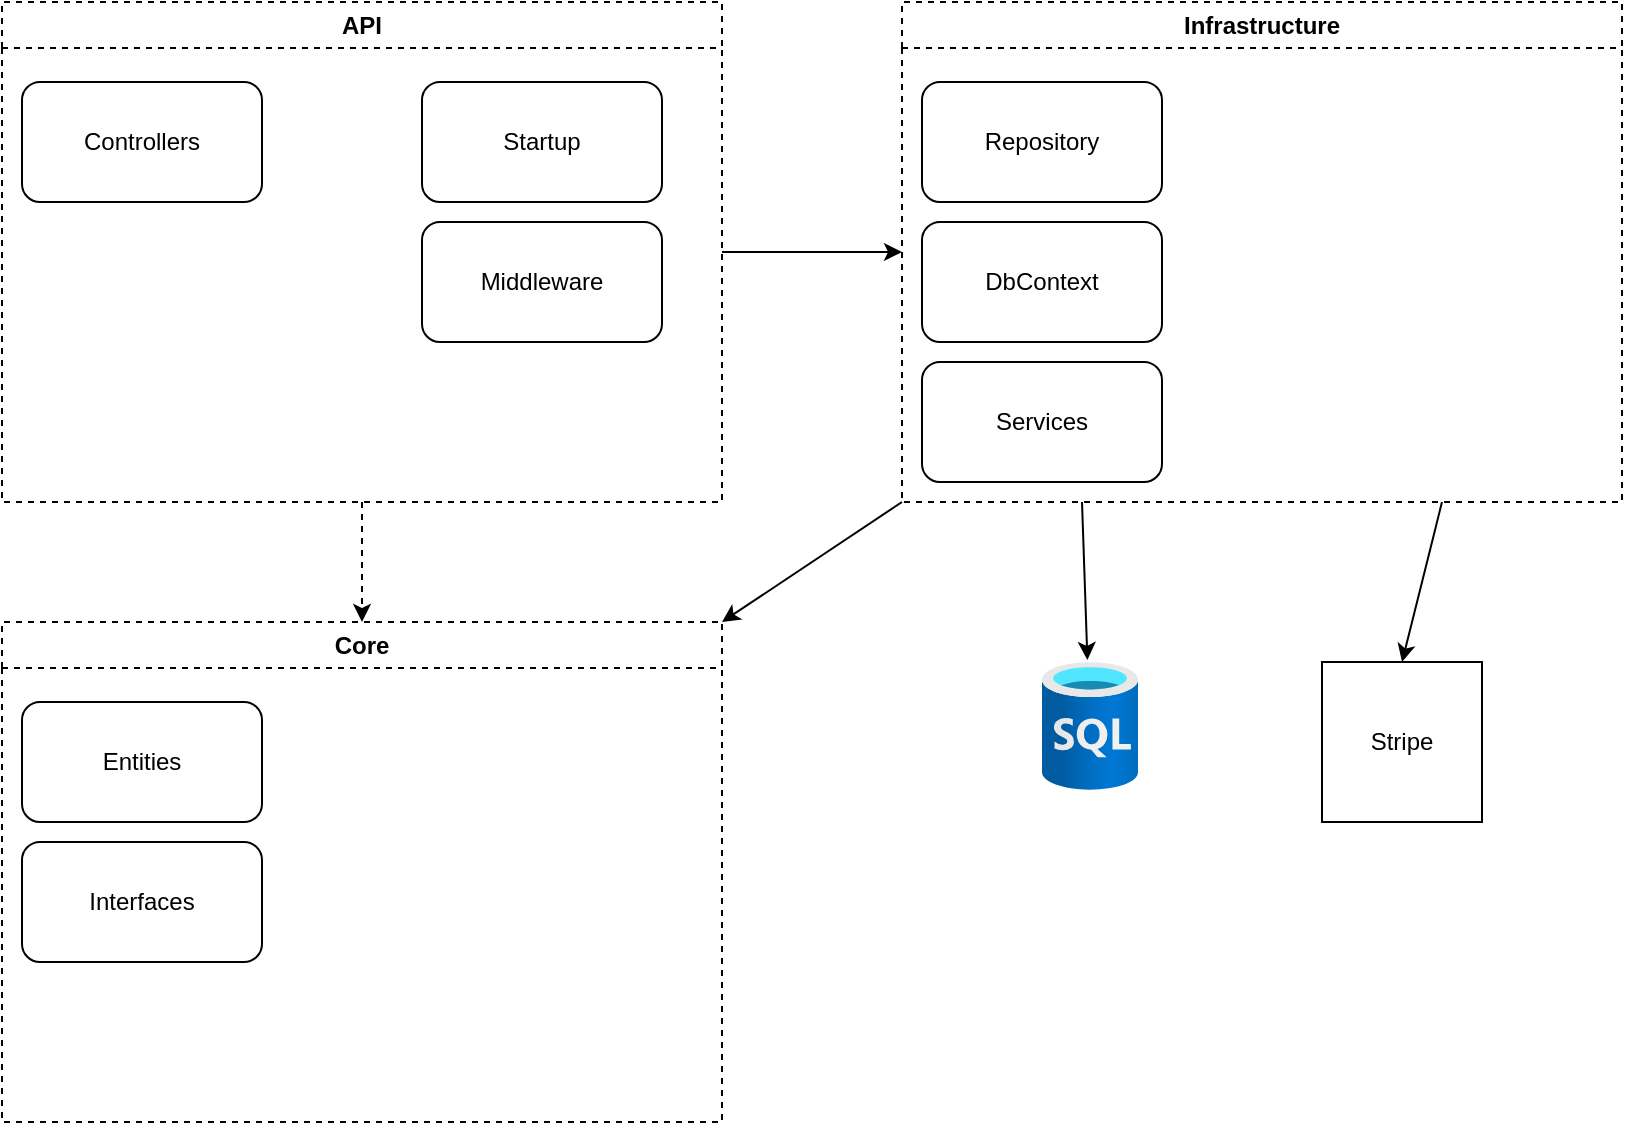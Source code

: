 <mxfile>
    <diagram id="2YYjg8VIK26Sb7Bbo02Y" name="Page-1">
        <mxGraphModel dx="1296" dy="611" grid="1" gridSize="10" guides="1" tooltips="1" connect="1" arrows="1" fold="1" page="1" pageScale="1" pageWidth="850" pageHeight="1100" math="0" shadow="0">
            <root>
                <mxCell id="0"/>
                <mxCell id="1" parent="0"/>
                <mxCell id="2" value="Controllers" style="rounded=1;whiteSpace=wrap;html=1;" vertex="1" parent="1">
                    <mxGeometry x="80" y="100" width="120" height="60" as="geometry"/>
                </mxCell>
                <mxCell id="3" value="Startup" style="rounded=1;whiteSpace=wrap;html=1;" vertex="1" parent="1">
                    <mxGeometry x="280" y="100" width="120" height="60" as="geometry"/>
                </mxCell>
                <mxCell id="4" value="Middleware" style="rounded=1;whiteSpace=wrap;html=1;" vertex="1" parent="1">
                    <mxGeometry x="280" y="170" width="120" height="60" as="geometry"/>
                </mxCell>
                <mxCell id="12" style="edgeStyle=none;html=1;entryX=0;entryY=0.5;entryDx=0;entryDy=0;" edge="1" parent="1" source="6" target="7">
                    <mxGeometry relative="1" as="geometry"/>
                </mxCell>
                <mxCell id="15" style="edgeStyle=none;html=1;exitX=0.5;exitY=1;exitDx=0;exitDy=0;entryX=0.5;entryY=0;entryDx=0;entryDy=0;dashed=1;" edge="1" parent="1" source="6" target="13">
                    <mxGeometry relative="1" as="geometry"/>
                </mxCell>
                <mxCell id="6" value="API" style="swimlane;whiteSpace=wrap;html=1;dashed=1;" vertex="1" parent="1">
                    <mxGeometry x="70" y="60" width="360" height="250" as="geometry">
                        <mxRectangle x="70" y="60" width="60" height="30" as="alternateBounds"/>
                    </mxGeometry>
                </mxCell>
                <mxCell id="14" style="edgeStyle=none;html=1;exitX=0;exitY=1;exitDx=0;exitDy=0;entryX=1;entryY=0;entryDx=0;entryDy=0;" edge="1" parent="1" source="7" target="13">
                    <mxGeometry relative="1" as="geometry"/>
                </mxCell>
                <mxCell id="21" style="edgeStyle=none;html=1;exitX=0.75;exitY=1;exitDx=0;exitDy=0;entryX=0.5;entryY=0;entryDx=0;entryDy=0;" edge="1" parent="1" source="7" target="20">
                    <mxGeometry relative="1" as="geometry"/>
                </mxCell>
                <mxCell id="7" value="Infrastructure" style="swimlane;whiteSpace=wrap;html=1;dashed=1;" vertex="1" parent="1">
                    <mxGeometry x="520" y="60" width="360" height="250" as="geometry">
                        <mxRectangle x="70" y="60" width="60" height="30" as="alternateBounds"/>
                    </mxGeometry>
                </mxCell>
                <mxCell id="8" value="Repository" style="rounded=1;whiteSpace=wrap;html=1;" vertex="1" parent="7">
                    <mxGeometry x="10" y="40" width="120" height="60" as="geometry"/>
                </mxCell>
                <mxCell id="9" value="DbContext" style="rounded=1;whiteSpace=wrap;html=1;" vertex="1" parent="7">
                    <mxGeometry x="10" y="110" width="120" height="60" as="geometry"/>
                </mxCell>
                <mxCell id="10" value="Services" style="rounded=1;whiteSpace=wrap;html=1;" vertex="1" parent="7">
                    <mxGeometry x="10" y="180" width="120" height="60" as="geometry"/>
                </mxCell>
                <mxCell id="13" value="Core" style="swimlane;whiteSpace=wrap;html=1;dashed=1;" vertex="1" parent="1">
                    <mxGeometry x="70" y="370" width="360" height="250" as="geometry">
                        <mxRectangle x="70" y="60" width="60" height="30" as="alternateBounds"/>
                    </mxGeometry>
                </mxCell>
                <mxCell id="16" value="Entities" style="rounded=1;whiteSpace=wrap;html=1;" vertex="1" parent="13">
                    <mxGeometry x="10" y="40" width="120" height="60" as="geometry"/>
                </mxCell>
                <mxCell id="17" value="Interfaces" style="rounded=1;whiteSpace=wrap;html=1;" vertex="1" parent="13">
                    <mxGeometry x="10" y="110" width="120" height="60" as="geometry"/>
                </mxCell>
                <mxCell id="18" value="" style="image;aspect=fixed;html=1;points=[];align=center;fontSize=12;image=img/lib/azure2/databases/SQL_Database.svg;" vertex="1" parent="1">
                    <mxGeometry x="590" y="390" width="48" height="64" as="geometry"/>
                </mxCell>
                <mxCell id="19" style="edgeStyle=none;html=1;exitX=0.25;exitY=1;exitDx=0;exitDy=0;entryX=0.473;entryY=-0.016;entryDx=0;entryDy=0;entryPerimeter=0;" edge="1" parent="1" source="7" target="18">
                    <mxGeometry relative="1" as="geometry"/>
                </mxCell>
                <mxCell id="20" value="Stripe" style="whiteSpace=wrap;html=1;aspect=fixed;" vertex="1" parent="1">
                    <mxGeometry x="730" y="390" width="80" height="80" as="geometry"/>
                </mxCell>
            </root>
        </mxGraphModel>
    </diagram>
</mxfile>